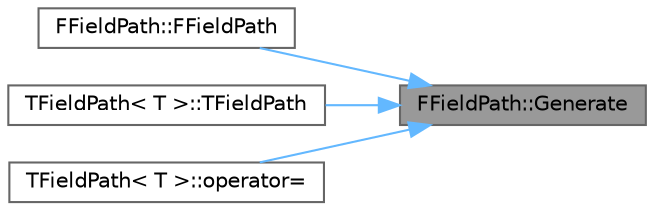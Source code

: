digraph "FFieldPath::Generate"
{
 // INTERACTIVE_SVG=YES
 // LATEX_PDF_SIZE
  bgcolor="transparent";
  edge [fontname=Helvetica,fontsize=10,labelfontname=Helvetica,labelfontsize=10];
  node [fontname=Helvetica,fontsize=10,shape=box,height=0.2,width=0.4];
  rankdir="RL";
  Node1 [id="Node000001",label="FFieldPath::Generate",height=0.2,width=0.4,color="gray40", fillcolor="grey60", style="filled", fontcolor="black",tooltip="Generates path from the passed in field pointer."];
  Node1 -> Node2 [id="edge1_Node000001_Node000002",dir="back",color="steelblue1",style="solid",tooltip=" "];
  Node2 [id="Node000002",label="FFieldPath::FFieldPath",height=0.2,width=0.4,color="grey40", fillcolor="white", style="filled",URL="$d7/d92/structFFieldPath.html#ae014a3b44967bd5116f88eb797be8e11",tooltip=" "];
  Node1 -> Node3 [id="edge2_Node000001_Node000003",dir="back",color="steelblue1",style="solid",tooltip=" "];
  Node3 [id="Node000003",label="TFieldPath\< T \>::TFieldPath",height=0.2,width=0.4,color="grey40", fillcolor="white", style="filled",URL="$d9/d14/structTFieldPath.html#a6fd571deea305441f82f73583bd49740",tooltip=" "];
  Node1 -> Node4 [id="edge3_Node000001_Node000004",dir="back",color="steelblue1",style="solid",tooltip=" "];
  Node4 [id="Node000004",label="TFieldPath\< T \>::operator=",height=0.2,width=0.4,color="grey40", fillcolor="white", style="filled",URL="$d9/d14/structTFieldPath.html#adeb51bbfc6259e9b91fa7bc2f55629bc",tooltip=" "];
}
